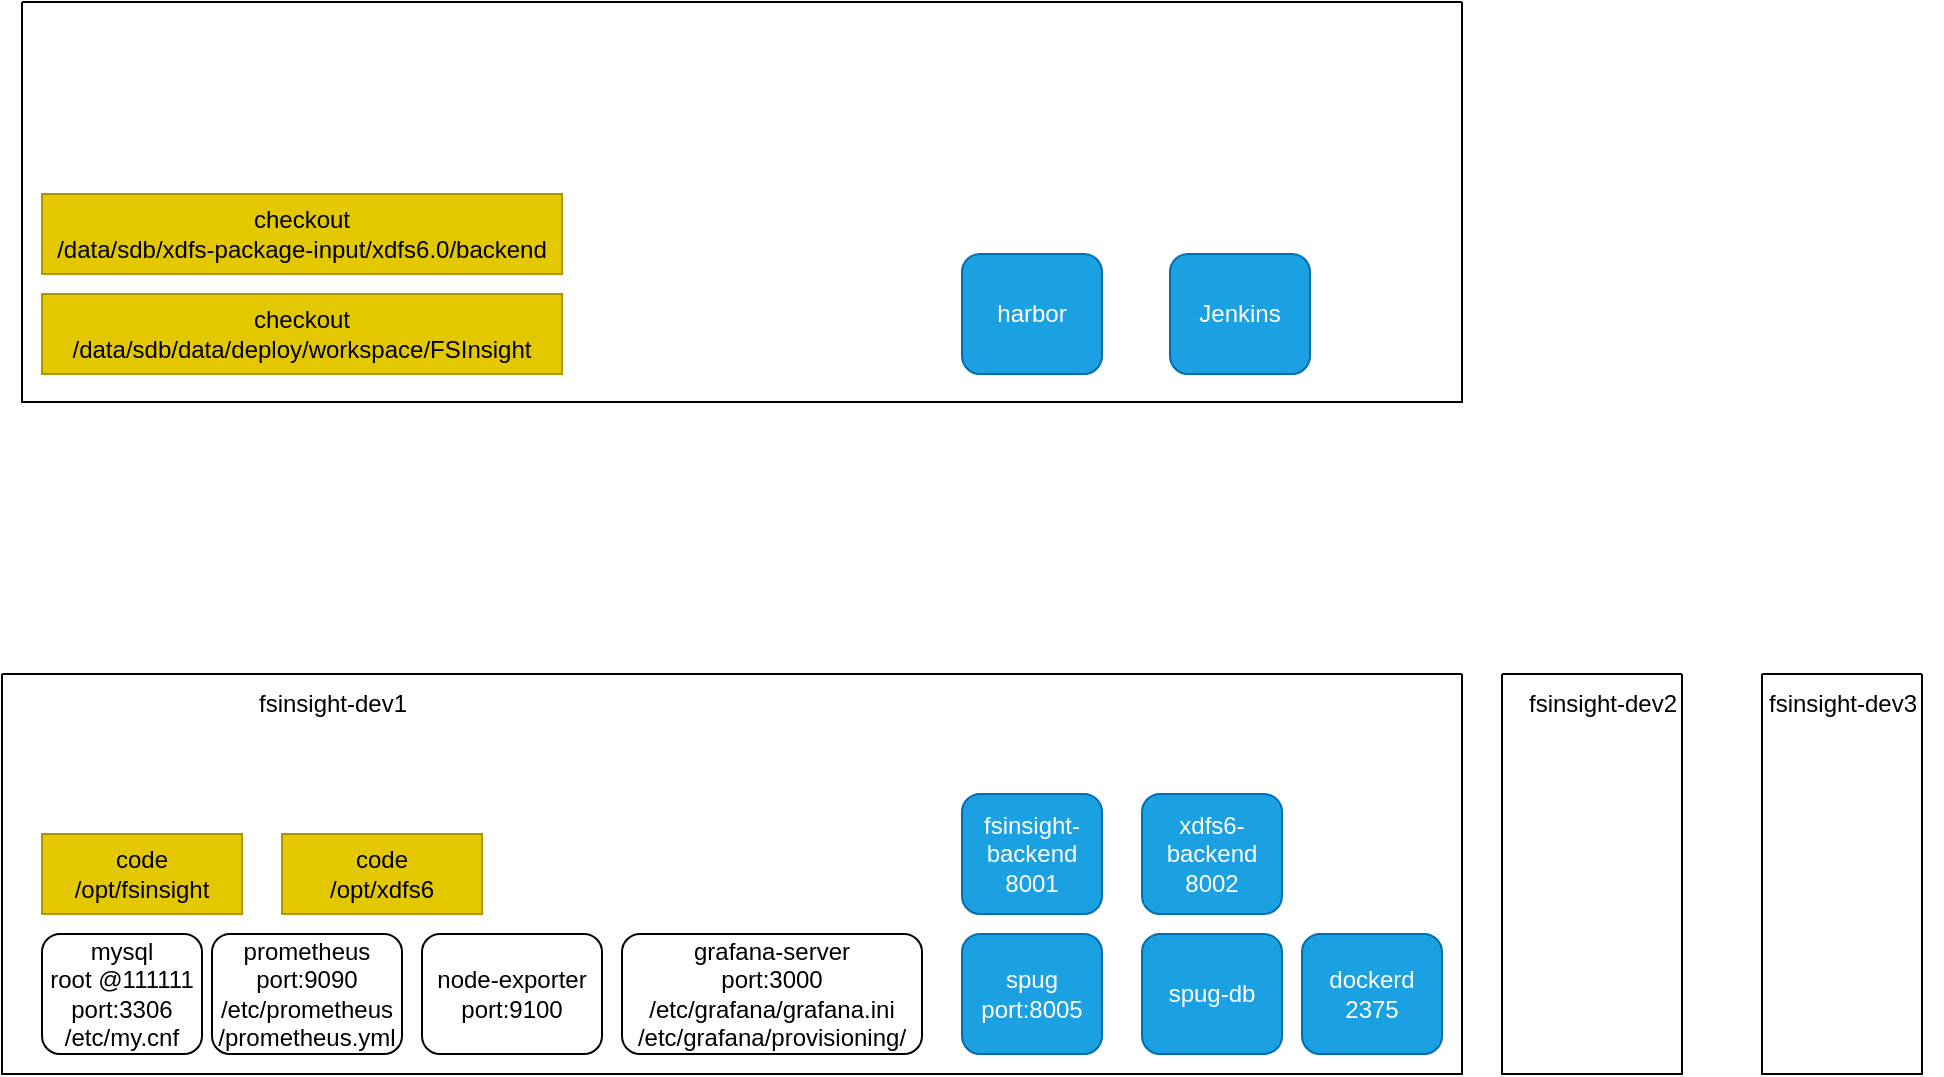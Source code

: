 <mxfile version="20.7.4" type="github">
  <diagram id="FTMYfUYjVG7pnufS5h2L" name="第 1 页">
    <mxGraphModel dx="1808" dy="927" grid="1" gridSize="10" guides="1" tooltips="1" connect="1" arrows="1" fold="1" page="1" pageScale="1" pageWidth="827" pageHeight="1169" math="0" shadow="0">
      <root>
        <mxCell id="0" />
        <mxCell id="1" parent="0" />
        <mxCell id="vSvhDizwMLqlaj25CJx4-2" value="" style="swimlane;startSize=0;" vertex="1" parent="1">
          <mxGeometry x="-170" y="920" width="730" height="200" as="geometry" />
        </mxCell>
        <mxCell id="vSvhDizwMLqlaj25CJx4-3" value="fsinsight-dev1" style="text;html=1;align=center;verticalAlign=middle;resizable=0;points=[];autosize=1;strokeColor=none;fillColor=none;" vertex="1" parent="vSvhDizwMLqlaj25CJx4-2">
          <mxGeometry x="115" width="100" height="30" as="geometry" />
        </mxCell>
        <mxCell id="vSvhDizwMLqlaj25CJx4-8" value="mysql&lt;br&gt;root @111111&lt;br&gt;port:3306&lt;br&gt;/etc/my.cnf" style="rounded=1;whiteSpace=wrap;html=1;" vertex="1" parent="vSvhDizwMLqlaj25CJx4-2">
          <mxGeometry x="20" y="130" width="80" height="60" as="geometry" />
        </mxCell>
        <mxCell id="vSvhDizwMLqlaj25CJx4-9" value="prometheus&lt;br&gt;port:9090&lt;br&gt;/etc/prometheus&lt;br&gt;/prometheus.yml" style="rounded=1;whiteSpace=wrap;html=1;" vertex="1" parent="vSvhDizwMLqlaj25CJx4-2">
          <mxGeometry x="105" y="130" width="95" height="60" as="geometry" />
        </mxCell>
        <mxCell id="vSvhDizwMLqlaj25CJx4-10" value="node-exporter&lt;br&gt;port:9100&lt;br&gt;" style="rounded=1;whiteSpace=wrap;html=1;" vertex="1" parent="vSvhDizwMLqlaj25CJx4-2">
          <mxGeometry x="210" y="130" width="90" height="60" as="geometry" />
        </mxCell>
        <mxCell id="vSvhDizwMLqlaj25CJx4-11" value="grafana-server&lt;br&gt;port:3000&lt;br&gt;/etc/grafana/grafana.ini&lt;br&gt;/etc/grafana/provisioning/" style="rounded=1;whiteSpace=wrap;html=1;" vertex="1" parent="vSvhDizwMLqlaj25CJx4-2">
          <mxGeometry x="310" y="130" width="150" height="60" as="geometry" />
        </mxCell>
        <mxCell id="vSvhDizwMLqlaj25CJx4-12" value="spug&lt;br&gt;port:8005" style="rounded=1;whiteSpace=wrap;html=1;fillColor=#1ba1e2;fontColor=#ffffff;strokeColor=#006EAF;" vertex="1" parent="vSvhDizwMLqlaj25CJx4-2">
          <mxGeometry x="480" y="130" width="70" height="60" as="geometry" />
        </mxCell>
        <mxCell id="vSvhDizwMLqlaj25CJx4-13" value="spug-db" style="rounded=1;whiteSpace=wrap;html=1;fillColor=#1ba1e2;fontColor=#ffffff;strokeColor=#006EAF;" vertex="1" parent="vSvhDizwMLqlaj25CJx4-2">
          <mxGeometry x="570" y="130" width="70" height="60" as="geometry" />
        </mxCell>
        <mxCell id="vSvhDizwMLqlaj25CJx4-14" value="dockerd&lt;br&gt;2375" style="rounded=1;whiteSpace=wrap;html=1;fillColor=#1ba1e2;fontColor=#ffffff;strokeColor=#006EAF;" vertex="1" parent="vSvhDizwMLqlaj25CJx4-2">
          <mxGeometry x="650" y="130" width="70" height="60" as="geometry" />
        </mxCell>
        <mxCell id="vSvhDizwMLqlaj25CJx4-15" value="code&lt;br&gt;/opt/fsinsight" style="rounded=0;whiteSpace=wrap;html=1;fillColor=#e3c800;fontColor=#000000;strokeColor=#B09500;" vertex="1" parent="vSvhDizwMLqlaj25CJx4-2">
          <mxGeometry x="20" y="80" width="100" height="40" as="geometry" />
        </mxCell>
        <mxCell id="vSvhDizwMLqlaj25CJx4-16" value="code&lt;br&gt;/opt/xdfs6" style="rounded=0;whiteSpace=wrap;html=1;fillColor=#e3c800;fontColor=#000000;strokeColor=#B09500;" vertex="1" parent="vSvhDizwMLqlaj25CJx4-2">
          <mxGeometry x="140" y="80" width="100" height="40" as="geometry" />
        </mxCell>
        <mxCell id="vSvhDizwMLqlaj25CJx4-17" value="fsinsight-backend&lt;br&gt;8001" style="rounded=1;whiteSpace=wrap;html=1;fillColor=#1ba1e2;fontColor=#ffffff;strokeColor=#006EAF;" vertex="1" parent="vSvhDizwMLqlaj25CJx4-2">
          <mxGeometry x="480" y="60" width="70" height="60" as="geometry" />
        </mxCell>
        <mxCell id="vSvhDizwMLqlaj25CJx4-18" value="xdfs6-backend&lt;br&gt;8002" style="rounded=1;whiteSpace=wrap;html=1;fillColor=#1ba1e2;fontColor=#ffffff;strokeColor=#006EAF;" vertex="1" parent="vSvhDizwMLqlaj25CJx4-2">
          <mxGeometry x="570" y="60" width="70" height="60" as="geometry" />
        </mxCell>
        <mxCell id="vSvhDizwMLqlaj25CJx4-4" value="" style="swimlane;startSize=0;" vertex="1" parent="1">
          <mxGeometry x="580" y="920" width="90" height="200" as="geometry" />
        </mxCell>
        <mxCell id="vSvhDizwMLqlaj25CJx4-5" value="fsinsight-dev2" style="text;html=1;align=center;verticalAlign=middle;resizable=0;points=[];autosize=1;strokeColor=none;fillColor=none;" vertex="1" parent="vSvhDizwMLqlaj25CJx4-4">
          <mxGeometry width="100" height="30" as="geometry" />
        </mxCell>
        <mxCell id="vSvhDizwMLqlaj25CJx4-6" value="" style="swimlane;startSize=0;" vertex="1" parent="1">
          <mxGeometry x="710" y="920" width="80" height="200" as="geometry" />
        </mxCell>
        <mxCell id="vSvhDizwMLqlaj25CJx4-7" value="fsinsight-dev3" style="text;html=1;align=center;verticalAlign=middle;resizable=0;points=[];autosize=1;strokeColor=none;fillColor=none;" vertex="1" parent="vSvhDizwMLqlaj25CJx4-6">
          <mxGeometry x="-10" width="100" height="30" as="geometry" />
        </mxCell>
        <mxCell id="vSvhDizwMLqlaj25CJx4-19" value="" style="swimlane;startSize=0;" vertex="1" parent="1">
          <mxGeometry x="-160" y="584" width="720" height="200" as="geometry" />
        </mxCell>
        <mxCell id="vSvhDizwMLqlaj25CJx4-20" value="harbor" style="rounded=1;whiteSpace=wrap;html=1;fillColor=#1ba1e2;fontColor=#ffffff;strokeColor=#006EAF;" vertex="1" parent="vSvhDizwMLqlaj25CJx4-19">
          <mxGeometry x="470" y="126" width="70" height="60" as="geometry" />
        </mxCell>
        <mxCell id="vSvhDizwMLqlaj25CJx4-21" value="Jenkins" style="rounded=1;whiteSpace=wrap;html=1;fillColor=#1ba1e2;fontColor=#ffffff;strokeColor=#006EAF;" vertex="1" parent="vSvhDizwMLqlaj25CJx4-19">
          <mxGeometry x="574" y="126" width="70" height="60" as="geometry" />
        </mxCell>
        <mxCell id="vSvhDizwMLqlaj25CJx4-22" value="checkout&lt;br&gt;/data/sdb/data/deploy/workspace/FSInsight" style="rounded=0;whiteSpace=wrap;html=1;fillColor=#e3c800;fontColor=#000000;strokeColor=#B09500;" vertex="1" parent="vSvhDizwMLqlaj25CJx4-19">
          <mxGeometry x="10" y="146" width="260" height="40" as="geometry" />
        </mxCell>
        <mxCell id="vSvhDizwMLqlaj25CJx4-23" value="checkout&lt;br&gt;/data/sdb/xdfs-package-input/xdfs6.0/backend" style="rounded=0;whiteSpace=wrap;html=1;fillColor=#e3c800;fontColor=#000000;strokeColor=#B09500;" vertex="1" parent="vSvhDizwMLqlaj25CJx4-19">
          <mxGeometry x="10" y="96" width="260" height="40" as="geometry" />
        </mxCell>
      </root>
    </mxGraphModel>
  </diagram>
</mxfile>
